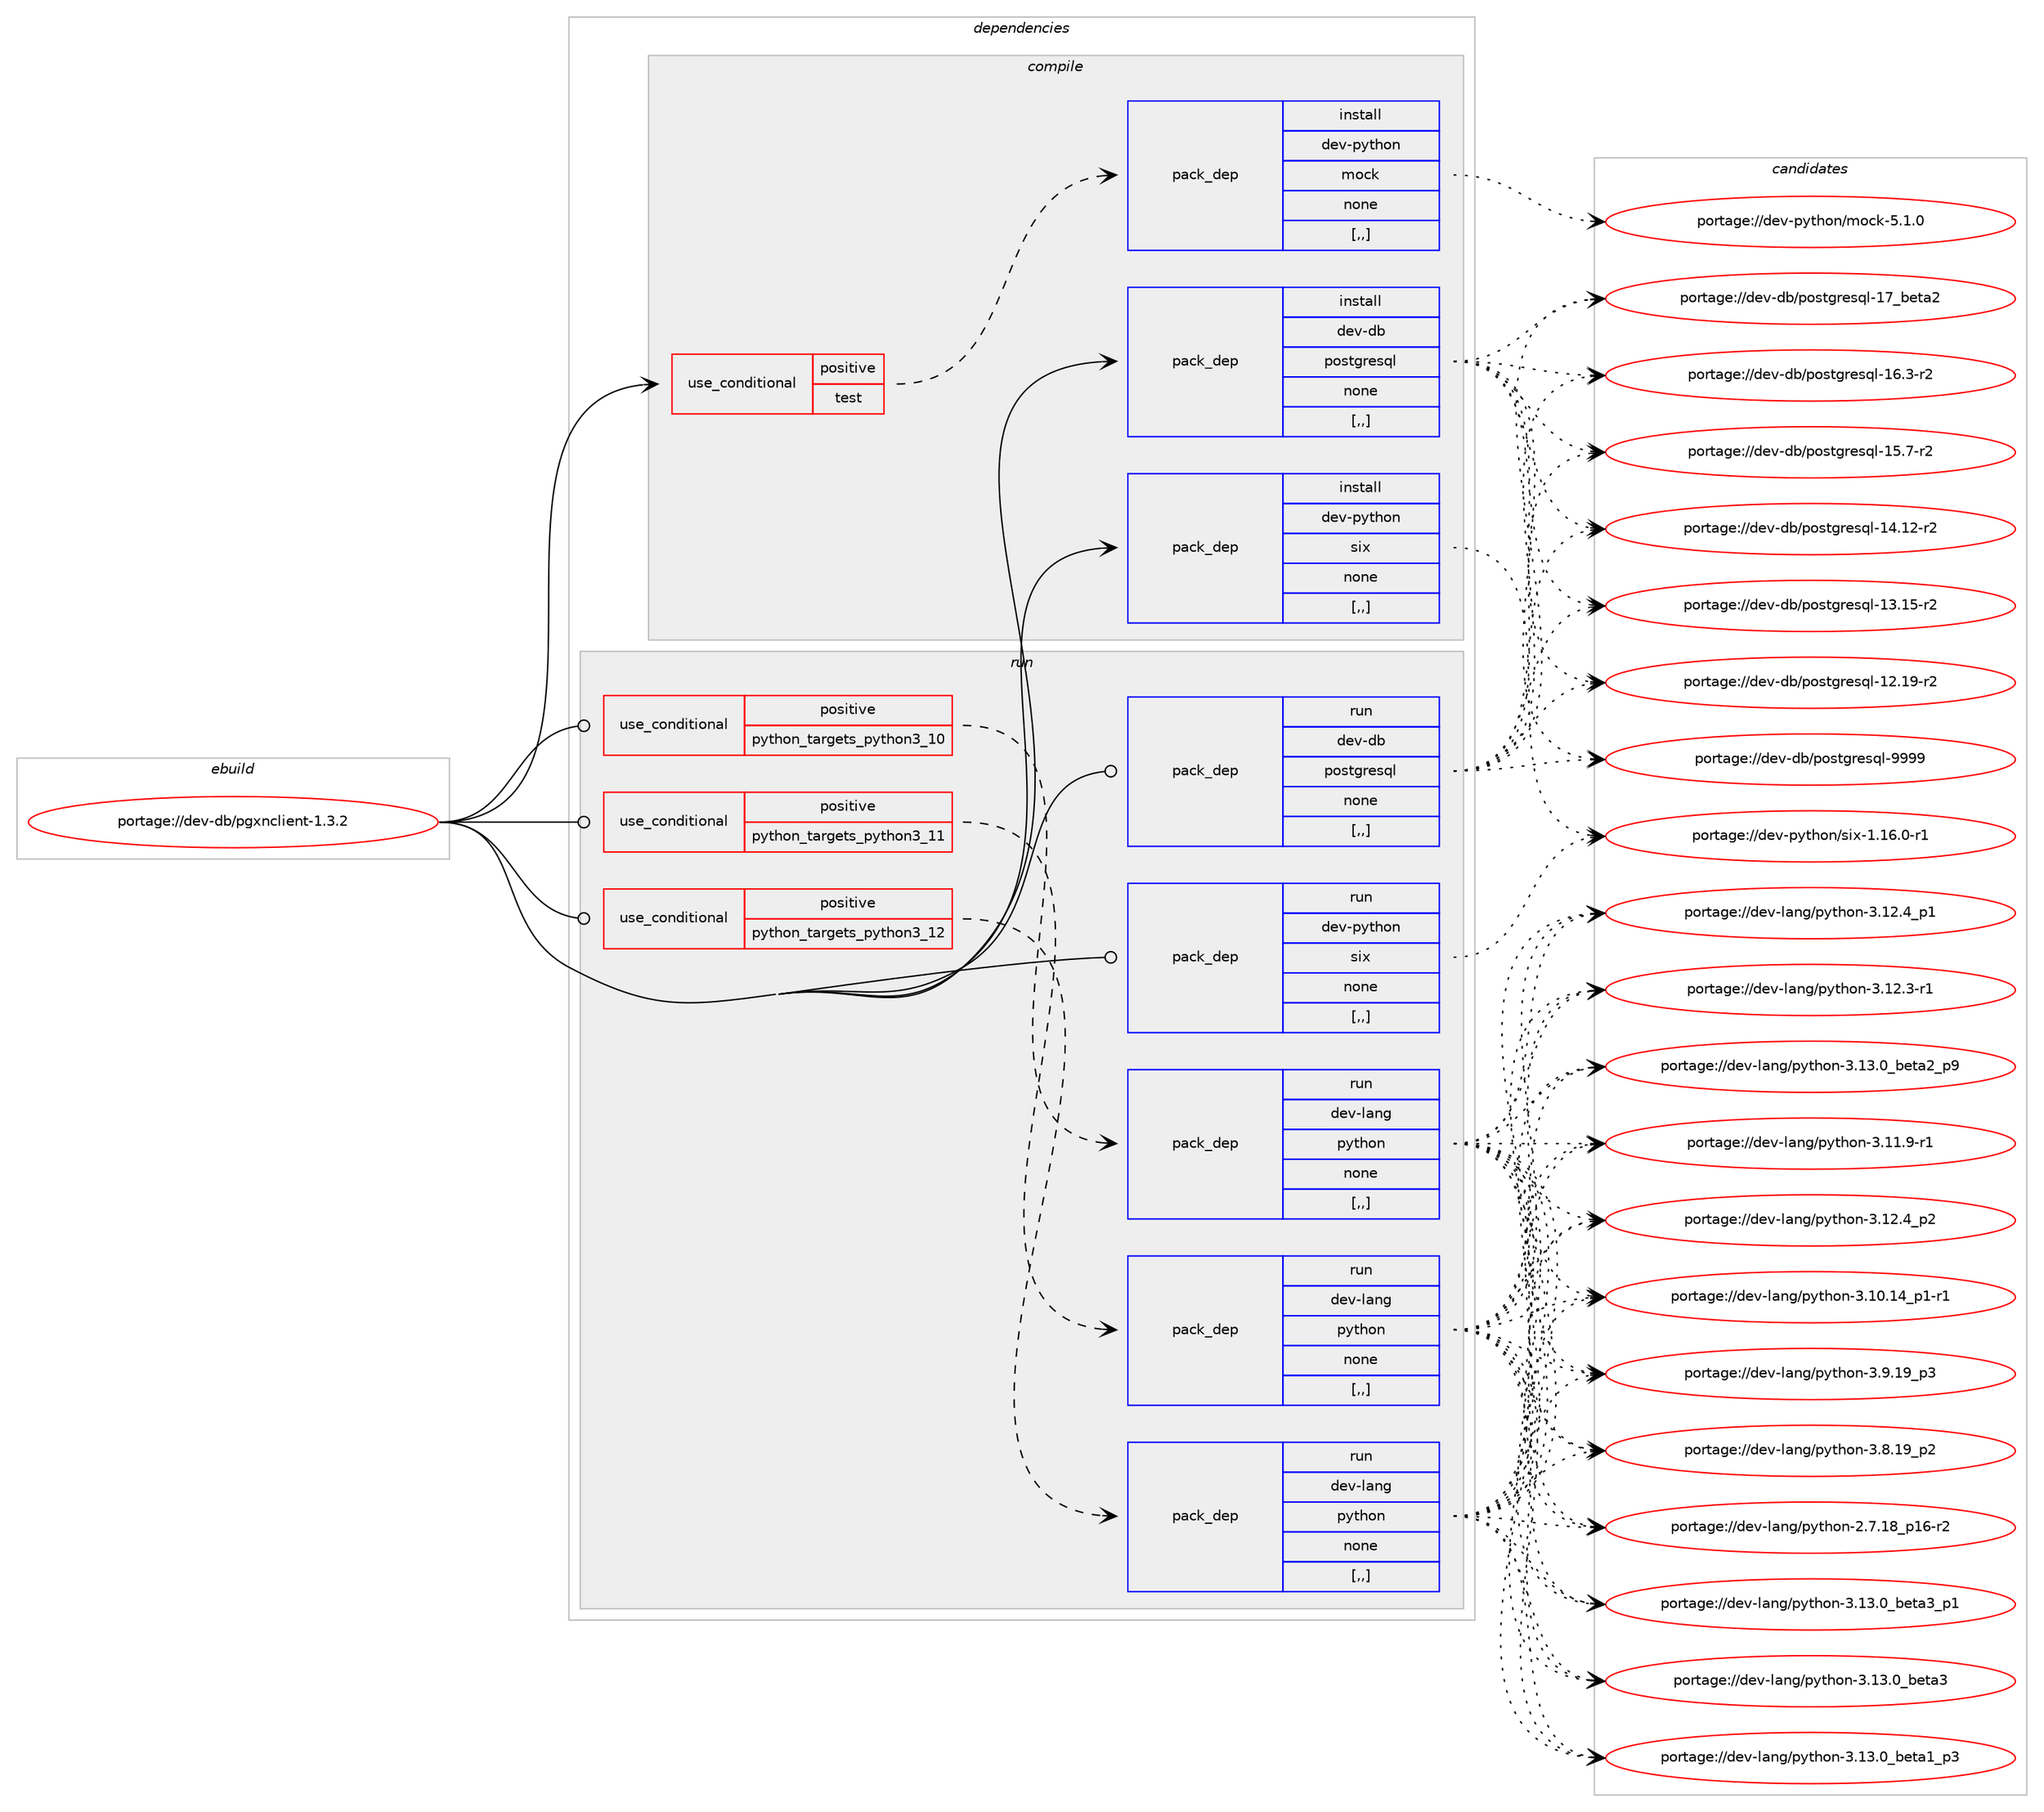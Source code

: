 digraph prolog {

# *************
# Graph options
# *************

newrank=true;
concentrate=true;
compound=true;
graph [rankdir=LR,fontname=Helvetica,fontsize=10,ranksep=1.5];#, ranksep=2.5, nodesep=0.2];
edge  [arrowhead=vee];
node  [fontname=Helvetica,fontsize=10];

# **********
# The ebuild
# **********

subgraph cluster_leftcol {
color=gray;
label=<<i>ebuild</i>>;
id [label="portage://dev-db/pgxnclient-1.3.2", color=red, width=4, href="../dev-db/pgxnclient-1.3.2.svg"];
}

# ****************
# The dependencies
# ****************

subgraph cluster_midcol {
color=gray;
label=<<i>dependencies</i>>;
subgraph cluster_compile {
fillcolor="#eeeeee";
style=filled;
label=<<i>compile</i>>;
subgraph cond18257 {
dependency69482 [label=<<TABLE BORDER="0" CELLBORDER="1" CELLSPACING="0" CELLPADDING="4"><TR><TD ROWSPAN="3" CELLPADDING="10">use_conditional</TD></TR><TR><TD>positive</TD></TR><TR><TD>test</TD></TR></TABLE>>, shape=none, color=red];
subgraph pack50277 {
dependency69483 [label=<<TABLE BORDER="0" CELLBORDER="1" CELLSPACING="0" CELLPADDING="4" WIDTH="220"><TR><TD ROWSPAN="6" CELLPADDING="30">pack_dep</TD></TR><TR><TD WIDTH="110">install</TD></TR><TR><TD>dev-python</TD></TR><TR><TD>mock</TD></TR><TR><TD>none</TD></TR><TR><TD>[,,]</TD></TR></TABLE>>, shape=none, color=blue];
}
dependency69482:e -> dependency69483:w [weight=20,style="dashed",arrowhead="vee"];
}
id:e -> dependency69482:w [weight=20,style="solid",arrowhead="vee"];
subgraph pack50278 {
dependency69484 [label=<<TABLE BORDER="0" CELLBORDER="1" CELLSPACING="0" CELLPADDING="4" WIDTH="220"><TR><TD ROWSPAN="6" CELLPADDING="30">pack_dep</TD></TR><TR><TD WIDTH="110">install</TD></TR><TR><TD>dev-db</TD></TR><TR><TD>postgresql</TD></TR><TR><TD>none</TD></TR><TR><TD>[,,]</TD></TR></TABLE>>, shape=none, color=blue];
}
id:e -> dependency69484:w [weight=20,style="solid",arrowhead="vee"];
subgraph pack50279 {
dependency69485 [label=<<TABLE BORDER="0" CELLBORDER="1" CELLSPACING="0" CELLPADDING="4" WIDTH="220"><TR><TD ROWSPAN="6" CELLPADDING="30">pack_dep</TD></TR><TR><TD WIDTH="110">install</TD></TR><TR><TD>dev-python</TD></TR><TR><TD>six</TD></TR><TR><TD>none</TD></TR><TR><TD>[,,]</TD></TR></TABLE>>, shape=none, color=blue];
}
id:e -> dependency69485:w [weight=20,style="solid",arrowhead="vee"];
}
subgraph cluster_compileandrun {
fillcolor="#eeeeee";
style=filled;
label=<<i>compile and run</i>>;
}
subgraph cluster_run {
fillcolor="#eeeeee";
style=filled;
label=<<i>run</i>>;
subgraph cond18258 {
dependency69486 [label=<<TABLE BORDER="0" CELLBORDER="1" CELLSPACING="0" CELLPADDING="4"><TR><TD ROWSPAN="3" CELLPADDING="10">use_conditional</TD></TR><TR><TD>positive</TD></TR><TR><TD>python_targets_python3_10</TD></TR></TABLE>>, shape=none, color=red];
subgraph pack50280 {
dependency69487 [label=<<TABLE BORDER="0" CELLBORDER="1" CELLSPACING="0" CELLPADDING="4" WIDTH="220"><TR><TD ROWSPAN="6" CELLPADDING="30">pack_dep</TD></TR><TR><TD WIDTH="110">run</TD></TR><TR><TD>dev-lang</TD></TR><TR><TD>python</TD></TR><TR><TD>none</TD></TR><TR><TD>[,,]</TD></TR></TABLE>>, shape=none, color=blue];
}
dependency69486:e -> dependency69487:w [weight=20,style="dashed",arrowhead="vee"];
}
id:e -> dependency69486:w [weight=20,style="solid",arrowhead="odot"];
subgraph cond18259 {
dependency69488 [label=<<TABLE BORDER="0" CELLBORDER="1" CELLSPACING="0" CELLPADDING="4"><TR><TD ROWSPAN="3" CELLPADDING="10">use_conditional</TD></TR><TR><TD>positive</TD></TR><TR><TD>python_targets_python3_11</TD></TR></TABLE>>, shape=none, color=red];
subgraph pack50281 {
dependency69489 [label=<<TABLE BORDER="0" CELLBORDER="1" CELLSPACING="0" CELLPADDING="4" WIDTH="220"><TR><TD ROWSPAN="6" CELLPADDING="30">pack_dep</TD></TR><TR><TD WIDTH="110">run</TD></TR><TR><TD>dev-lang</TD></TR><TR><TD>python</TD></TR><TR><TD>none</TD></TR><TR><TD>[,,]</TD></TR></TABLE>>, shape=none, color=blue];
}
dependency69488:e -> dependency69489:w [weight=20,style="dashed",arrowhead="vee"];
}
id:e -> dependency69488:w [weight=20,style="solid",arrowhead="odot"];
subgraph cond18260 {
dependency69490 [label=<<TABLE BORDER="0" CELLBORDER="1" CELLSPACING="0" CELLPADDING="4"><TR><TD ROWSPAN="3" CELLPADDING="10">use_conditional</TD></TR><TR><TD>positive</TD></TR><TR><TD>python_targets_python3_12</TD></TR></TABLE>>, shape=none, color=red];
subgraph pack50282 {
dependency69491 [label=<<TABLE BORDER="0" CELLBORDER="1" CELLSPACING="0" CELLPADDING="4" WIDTH="220"><TR><TD ROWSPAN="6" CELLPADDING="30">pack_dep</TD></TR><TR><TD WIDTH="110">run</TD></TR><TR><TD>dev-lang</TD></TR><TR><TD>python</TD></TR><TR><TD>none</TD></TR><TR><TD>[,,]</TD></TR></TABLE>>, shape=none, color=blue];
}
dependency69490:e -> dependency69491:w [weight=20,style="dashed",arrowhead="vee"];
}
id:e -> dependency69490:w [weight=20,style="solid",arrowhead="odot"];
subgraph pack50283 {
dependency69492 [label=<<TABLE BORDER="0" CELLBORDER="1" CELLSPACING="0" CELLPADDING="4" WIDTH="220"><TR><TD ROWSPAN="6" CELLPADDING="30">pack_dep</TD></TR><TR><TD WIDTH="110">run</TD></TR><TR><TD>dev-db</TD></TR><TR><TD>postgresql</TD></TR><TR><TD>none</TD></TR><TR><TD>[,,]</TD></TR></TABLE>>, shape=none, color=blue];
}
id:e -> dependency69492:w [weight=20,style="solid",arrowhead="odot"];
subgraph pack50284 {
dependency69493 [label=<<TABLE BORDER="0" CELLBORDER="1" CELLSPACING="0" CELLPADDING="4" WIDTH="220"><TR><TD ROWSPAN="6" CELLPADDING="30">pack_dep</TD></TR><TR><TD WIDTH="110">run</TD></TR><TR><TD>dev-python</TD></TR><TR><TD>six</TD></TR><TR><TD>none</TD></TR><TR><TD>[,,]</TD></TR></TABLE>>, shape=none, color=blue];
}
id:e -> dependency69493:w [weight=20,style="solid",arrowhead="odot"];
}
}

# **************
# The candidates
# **************

subgraph cluster_choices {
rank=same;
color=gray;
label=<<i>candidates</i>>;

subgraph choice50277 {
color=black;
nodesep=1;
choice100101118451121211161041111104710911199107455346494648 [label="portage://dev-python/mock-5.1.0", color=red, width=4,href="../dev-python/mock-5.1.0.svg"];
dependency69483:e -> choice100101118451121211161041111104710911199107455346494648:w [style=dotted,weight="100"];
}
subgraph choice50278 {
color=black;
nodesep=1;
choice1001011184510098471121111151161031141011151131084557575757 [label="portage://dev-db/postgresql-9999", color=red, width=4,href="../dev-db/postgresql-9999.svg"];
choice10010111845100984711211111511610311410111511310845495595981011169750 [label="portage://dev-db/postgresql-17_beta2", color=red, width=4,href="../dev-db/postgresql-17_beta2.svg"];
choice10010111845100984711211111511610311410111511310845495446514511450 [label="portage://dev-db/postgresql-16.3-r2", color=red, width=4,href="../dev-db/postgresql-16.3-r2.svg"];
choice10010111845100984711211111511610311410111511310845495346554511450 [label="portage://dev-db/postgresql-15.7-r2", color=red, width=4,href="../dev-db/postgresql-15.7-r2.svg"];
choice1001011184510098471121111151161031141011151131084549524649504511450 [label="portage://dev-db/postgresql-14.12-r2", color=red, width=4,href="../dev-db/postgresql-14.12-r2.svg"];
choice1001011184510098471121111151161031141011151131084549514649534511450 [label="portage://dev-db/postgresql-13.15-r2", color=red, width=4,href="../dev-db/postgresql-13.15-r2.svg"];
choice1001011184510098471121111151161031141011151131084549504649574511450 [label="portage://dev-db/postgresql-12.19-r2", color=red, width=4,href="../dev-db/postgresql-12.19-r2.svg"];
dependency69484:e -> choice1001011184510098471121111151161031141011151131084557575757:w [style=dotted,weight="100"];
dependency69484:e -> choice10010111845100984711211111511610311410111511310845495595981011169750:w [style=dotted,weight="100"];
dependency69484:e -> choice10010111845100984711211111511610311410111511310845495446514511450:w [style=dotted,weight="100"];
dependency69484:e -> choice10010111845100984711211111511610311410111511310845495346554511450:w [style=dotted,weight="100"];
dependency69484:e -> choice1001011184510098471121111151161031141011151131084549524649504511450:w [style=dotted,weight="100"];
dependency69484:e -> choice1001011184510098471121111151161031141011151131084549514649534511450:w [style=dotted,weight="100"];
dependency69484:e -> choice1001011184510098471121111151161031141011151131084549504649574511450:w [style=dotted,weight="100"];
}
subgraph choice50279 {
color=black;
nodesep=1;
choice1001011184511212111610411111047115105120454946495446484511449 [label="portage://dev-python/six-1.16.0-r1", color=red, width=4,href="../dev-python/six-1.16.0-r1.svg"];
dependency69485:e -> choice1001011184511212111610411111047115105120454946495446484511449:w [style=dotted,weight="100"];
}
subgraph choice50280 {
color=black;
nodesep=1;
choice10010111845108971101034711212111610411111045514649514648959810111697519511249 [label="portage://dev-lang/python-3.13.0_beta3_p1", color=red, width=4,href="../dev-lang/python-3.13.0_beta3_p1.svg"];
choice1001011184510897110103471121211161041111104551464951464895981011169751 [label="portage://dev-lang/python-3.13.0_beta3", color=red, width=4,href="../dev-lang/python-3.13.0_beta3.svg"];
choice10010111845108971101034711212111610411111045514649514648959810111697509511257 [label="portage://dev-lang/python-3.13.0_beta2_p9", color=red, width=4,href="../dev-lang/python-3.13.0_beta2_p9.svg"];
choice10010111845108971101034711212111610411111045514649514648959810111697499511251 [label="portage://dev-lang/python-3.13.0_beta1_p3", color=red, width=4,href="../dev-lang/python-3.13.0_beta1_p3.svg"];
choice100101118451089711010347112121116104111110455146495046529511250 [label="portage://dev-lang/python-3.12.4_p2", color=red, width=4,href="../dev-lang/python-3.12.4_p2.svg"];
choice100101118451089711010347112121116104111110455146495046529511249 [label="portage://dev-lang/python-3.12.4_p1", color=red, width=4,href="../dev-lang/python-3.12.4_p1.svg"];
choice100101118451089711010347112121116104111110455146495046514511449 [label="portage://dev-lang/python-3.12.3-r1", color=red, width=4,href="../dev-lang/python-3.12.3-r1.svg"];
choice100101118451089711010347112121116104111110455146494946574511449 [label="portage://dev-lang/python-3.11.9-r1", color=red, width=4,href="../dev-lang/python-3.11.9-r1.svg"];
choice100101118451089711010347112121116104111110455146494846495295112494511449 [label="portage://dev-lang/python-3.10.14_p1-r1", color=red, width=4,href="../dev-lang/python-3.10.14_p1-r1.svg"];
choice100101118451089711010347112121116104111110455146574649579511251 [label="portage://dev-lang/python-3.9.19_p3", color=red, width=4,href="../dev-lang/python-3.9.19_p3.svg"];
choice100101118451089711010347112121116104111110455146564649579511250 [label="portage://dev-lang/python-3.8.19_p2", color=red, width=4,href="../dev-lang/python-3.8.19_p2.svg"];
choice100101118451089711010347112121116104111110455046554649569511249544511450 [label="portage://dev-lang/python-2.7.18_p16-r2", color=red, width=4,href="../dev-lang/python-2.7.18_p16-r2.svg"];
dependency69487:e -> choice10010111845108971101034711212111610411111045514649514648959810111697519511249:w [style=dotted,weight="100"];
dependency69487:e -> choice1001011184510897110103471121211161041111104551464951464895981011169751:w [style=dotted,weight="100"];
dependency69487:e -> choice10010111845108971101034711212111610411111045514649514648959810111697509511257:w [style=dotted,weight="100"];
dependency69487:e -> choice10010111845108971101034711212111610411111045514649514648959810111697499511251:w [style=dotted,weight="100"];
dependency69487:e -> choice100101118451089711010347112121116104111110455146495046529511250:w [style=dotted,weight="100"];
dependency69487:e -> choice100101118451089711010347112121116104111110455146495046529511249:w [style=dotted,weight="100"];
dependency69487:e -> choice100101118451089711010347112121116104111110455146495046514511449:w [style=dotted,weight="100"];
dependency69487:e -> choice100101118451089711010347112121116104111110455146494946574511449:w [style=dotted,weight="100"];
dependency69487:e -> choice100101118451089711010347112121116104111110455146494846495295112494511449:w [style=dotted,weight="100"];
dependency69487:e -> choice100101118451089711010347112121116104111110455146574649579511251:w [style=dotted,weight="100"];
dependency69487:e -> choice100101118451089711010347112121116104111110455146564649579511250:w [style=dotted,weight="100"];
dependency69487:e -> choice100101118451089711010347112121116104111110455046554649569511249544511450:w [style=dotted,weight="100"];
}
subgraph choice50281 {
color=black;
nodesep=1;
choice10010111845108971101034711212111610411111045514649514648959810111697519511249 [label="portage://dev-lang/python-3.13.0_beta3_p1", color=red, width=4,href="../dev-lang/python-3.13.0_beta3_p1.svg"];
choice1001011184510897110103471121211161041111104551464951464895981011169751 [label="portage://dev-lang/python-3.13.0_beta3", color=red, width=4,href="../dev-lang/python-3.13.0_beta3.svg"];
choice10010111845108971101034711212111610411111045514649514648959810111697509511257 [label="portage://dev-lang/python-3.13.0_beta2_p9", color=red, width=4,href="../dev-lang/python-3.13.0_beta2_p9.svg"];
choice10010111845108971101034711212111610411111045514649514648959810111697499511251 [label="portage://dev-lang/python-3.13.0_beta1_p3", color=red, width=4,href="../dev-lang/python-3.13.0_beta1_p3.svg"];
choice100101118451089711010347112121116104111110455146495046529511250 [label="portage://dev-lang/python-3.12.4_p2", color=red, width=4,href="../dev-lang/python-3.12.4_p2.svg"];
choice100101118451089711010347112121116104111110455146495046529511249 [label="portage://dev-lang/python-3.12.4_p1", color=red, width=4,href="../dev-lang/python-3.12.4_p1.svg"];
choice100101118451089711010347112121116104111110455146495046514511449 [label="portage://dev-lang/python-3.12.3-r1", color=red, width=4,href="../dev-lang/python-3.12.3-r1.svg"];
choice100101118451089711010347112121116104111110455146494946574511449 [label="portage://dev-lang/python-3.11.9-r1", color=red, width=4,href="../dev-lang/python-3.11.9-r1.svg"];
choice100101118451089711010347112121116104111110455146494846495295112494511449 [label="portage://dev-lang/python-3.10.14_p1-r1", color=red, width=4,href="../dev-lang/python-3.10.14_p1-r1.svg"];
choice100101118451089711010347112121116104111110455146574649579511251 [label="portage://dev-lang/python-3.9.19_p3", color=red, width=4,href="../dev-lang/python-3.9.19_p3.svg"];
choice100101118451089711010347112121116104111110455146564649579511250 [label="portage://dev-lang/python-3.8.19_p2", color=red, width=4,href="../dev-lang/python-3.8.19_p2.svg"];
choice100101118451089711010347112121116104111110455046554649569511249544511450 [label="portage://dev-lang/python-2.7.18_p16-r2", color=red, width=4,href="../dev-lang/python-2.7.18_p16-r2.svg"];
dependency69489:e -> choice10010111845108971101034711212111610411111045514649514648959810111697519511249:w [style=dotted,weight="100"];
dependency69489:e -> choice1001011184510897110103471121211161041111104551464951464895981011169751:w [style=dotted,weight="100"];
dependency69489:e -> choice10010111845108971101034711212111610411111045514649514648959810111697509511257:w [style=dotted,weight="100"];
dependency69489:e -> choice10010111845108971101034711212111610411111045514649514648959810111697499511251:w [style=dotted,weight="100"];
dependency69489:e -> choice100101118451089711010347112121116104111110455146495046529511250:w [style=dotted,weight="100"];
dependency69489:e -> choice100101118451089711010347112121116104111110455146495046529511249:w [style=dotted,weight="100"];
dependency69489:e -> choice100101118451089711010347112121116104111110455146495046514511449:w [style=dotted,weight="100"];
dependency69489:e -> choice100101118451089711010347112121116104111110455146494946574511449:w [style=dotted,weight="100"];
dependency69489:e -> choice100101118451089711010347112121116104111110455146494846495295112494511449:w [style=dotted,weight="100"];
dependency69489:e -> choice100101118451089711010347112121116104111110455146574649579511251:w [style=dotted,weight="100"];
dependency69489:e -> choice100101118451089711010347112121116104111110455146564649579511250:w [style=dotted,weight="100"];
dependency69489:e -> choice100101118451089711010347112121116104111110455046554649569511249544511450:w [style=dotted,weight="100"];
}
subgraph choice50282 {
color=black;
nodesep=1;
choice10010111845108971101034711212111610411111045514649514648959810111697519511249 [label="portage://dev-lang/python-3.13.0_beta3_p1", color=red, width=4,href="../dev-lang/python-3.13.0_beta3_p1.svg"];
choice1001011184510897110103471121211161041111104551464951464895981011169751 [label="portage://dev-lang/python-3.13.0_beta3", color=red, width=4,href="../dev-lang/python-3.13.0_beta3.svg"];
choice10010111845108971101034711212111610411111045514649514648959810111697509511257 [label="portage://dev-lang/python-3.13.0_beta2_p9", color=red, width=4,href="../dev-lang/python-3.13.0_beta2_p9.svg"];
choice10010111845108971101034711212111610411111045514649514648959810111697499511251 [label="portage://dev-lang/python-3.13.0_beta1_p3", color=red, width=4,href="../dev-lang/python-3.13.0_beta1_p3.svg"];
choice100101118451089711010347112121116104111110455146495046529511250 [label="portage://dev-lang/python-3.12.4_p2", color=red, width=4,href="../dev-lang/python-3.12.4_p2.svg"];
choice100101118451089711010347112121116104111110455146495046529511249 [label="portage://dev-lang/python-3.12.4_p1", color=red, width=4,href="../dev-lang/python-3.12.4_p1.svg"];
choice100101118451089711010347112121116104111110455146495046514511449 [label="portage://dev-lang/python-3.12.3-r1", color=red, width=4,href="../dev-lang/python-3.12.3-r1.svg"];
choice100101118451089711010347112121116104111110455146494946574511449 [label="portage://dev-lang/python-3.11.9-r1", color=red, width=4,href="../dev-lang/python-3.11.9-r1.svg"];
choice100101118451089711010347112121116104111110455146494846495295112494511449 [label="portage://dev-lang/python-3.10.14_p1-r1", color=red, width=4,href="../dev-lang/python-3.10.14_p1-r1.svg"];
choice100101118451089711010347112121116104111110455146574649579511251 [label="portage://dev-lang/python-3.9.19_p3", color=red, width=4,href="../dev-lang/python-3.9.19_p3.svg"];
choice100101118451089711010347112121116104111110455146564649579511250 [label="portage://dev-lang/python-3.8.19_p2", color=red, width=4,href="../dev-lang/python-3.8.19_p2.svg"];
choice100101118451089711010347112121116104111110455046554649569511249544511450 [label="portage://dev-lang/python-2.7.18_p16-r2", color=red, width=4,href="../dev-lang/python-2.7.18_p16-r2.svg"];
dependency69491:e -> choice10010111845108971101034711212111610411111045514649514648959810111697519511249:w [style=dotted,weight="100"];
dependency69491:e -> choice1001011184510897110103471121211161041111104551464951464895981011169751:w [style=dotted,weight="100"];
dependency69491:e -> choice10010111845108971101034711212111610411111045514649514648959810111697509511257:w [style=dotted,weight="100"];
dependency69491:e -> choice10010111845108971101034711212111610411111045514649514648959810111697499511251:w [style=dotted,weight="100"];
dependency69491:e -> choice100101118451089711010347112121116104111110455146495046529511250:w [style=dotted,weight="100"];
dependency69491:e -> choice100101118451089711010347112121116104111110455146495046529511249:w [style=dotted,weight="100"];
dependency69491:e -> choice100101118451089711010347112121116104111110455146495046514511449:w [style=dotted,weight="100"];
dependency69491:e -> choice100101118451089711010347112121116104111110455146494946574511449:w [style=dotted,weight="100"];
dependency69491:e -> choice100101118451089711010347112121116104111110455146494846495295112494511449:w [style=dotted,weight="100"];
dependency69491:e -> choice100101118451089711010347112121116104111110455146574649579511251:w [style=dotted,weight="100"];
dependency69491:e -> choice100101118451089711010347112121116104111110455146564649579511250:w [style=dotted,weight="100"];
dependency69491:e -> choice100101118451089711010347112121116104111110455046554649569511249544511450:w [style=dotted,weight="100"];
}
subgraph choice50283 {
color=black;
nodesep=1;
choice1001011184510098471121111151161031141011151131084557575757 [label="portage://dev-db/postgresql-9999", color=red, width=4,href="../dev-db/postgresql-9999.svg"];
choice10010111845100984711211111511610311410111511310845495595981011169750 [label="portage://dev-db/postgresql-17_beta2", color=red, width=4,href="../dev-db/postgresql-17_beta2.svg"];
choice10010111845100984711211111511610311410111511310845495446514511450 [label="portage://dev-db/postgresql-16.3-r2", color=red, width=4,href="../dev-db/postgresql-16.3-r2.svg"];
choice10010111845100984711211111511610311410111511310845495346554511450 [label="portage://dev-db/postgresql-15.7-r2", color=red, width=4,href="../dev-db/postgresql-15.7-r2.svg"];
choice1001011184510098471121111151161031141011151131084549524649504511450 [label="portage://dev-db/postgresql-14.12-r2", color=red, width=4,href="../dev-db/postgresql-14.12-r2.svg"];
choice1001011184510098471121111151161031141011151131084549514649534511450 [label="portage://dev-db/postgresql-13.15-r2", color=red, width=4,href="../dev-db/postgresql-13.15-r2.svg"];
choice1001011184510098471121111151161031141011151131084549504649574511450 [label="portage://dev-db/postgresql-12.19-r2", color=red, width=4,href="../dev-db/postgresql-12.19-r2.svg"];
dependency69492:e -> choice1001011184510098471121111151161031141011151131084557575757:w [style=dotted,weight="100"];
dependency69492:e -> choice10010111845100984711211111511610311410111511310845495595981011169750:w [style=dotted,weight="100"];
dependency69492:e -> choice10010111845100984711211111511610311410111511310845495446514511450:w [style=dotted,weight="100"];
dependency69492:e -> choice10010111845100984711211111511610311410111511310845495346554511450:w [style=dotted,weight="100"];
dependency69492:e -> choice1001011184510098471121111151161031141011151131084549524649504511450:w [style=dotted,weight="100"];
dependency69492:e -> choice1001011184510098471121111151161031141011151131084549514649534511450:w [style=dotted,weight="100"];
dependency69492:e -> choice1001011184510098471121111151161031141011151131084549504649574511450:w [style=dotted,weight="100"];
}
subgraph choice50284 {
color=black;
nodesep=1;
choice1001011184511212111610411111047115105120454946495446484511449 [label="portage://dev-python/six-1.16.0-r1", color=red, width=4,href="../dev-python/six-1.16.0-r1.svg"];
dependency69493:e -> choice1001011184511212111610411111047115105120454946495446484511449:w [style=dotted,weight="100"];
}
}

}
